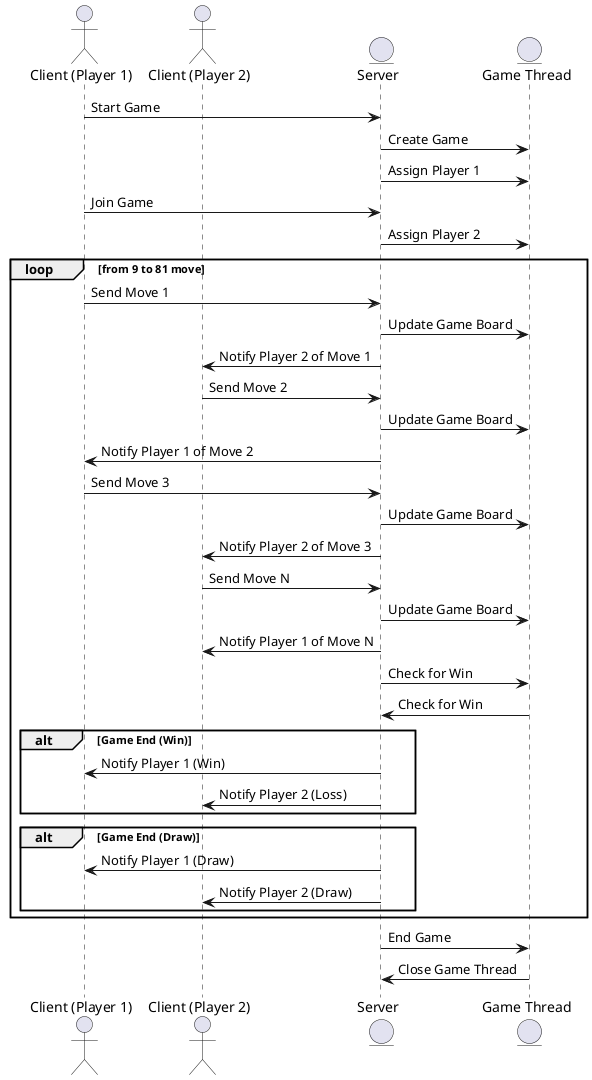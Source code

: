 @startuml
actor "Client (Player 1)" as Player1
actor "Client (Player 2)" as Player2
entity "Server" as Server
entity "Game Thread" as GameThread

Player1 -> Server: Start Game
Server -> GameThread: Create Game
Server -> GameThread: Assign Player 1

Player1 -> Server: Join Game
Server -> GameThread: Assign Player 2

loop from 9 to 81 move
    Player1 -> Server: Send Move 1
    Server -> GameThread: Update Game Board
    Server -> Player2: Notify Player 2 of Move 1

    Player2 -> Server: Send Move 2
    Server -> GameThread: Update Game Board
    Server -> Player1: Notify Player 1 of Move 2

    Player1 -> Server: Send Move 3
    Server -> GameThread: Update Game Board
    Server -> Player2: Notify Player 2 of Move 3

    Player2 -> Server: Send Move N
    Server -> GameThread: Update Game Board
    Server -> Player2: Notify Player 1 of Move N

    Server -> GameThread: Check for Win
    GameThread -> Server: Check for Win

    alt Game End (Win)
        Server -> Player1: Notify Player 1 (Win)
        Server -> Player2: Notify Player 2 (Loss)
    end

    alt Game End (Draw)
        Server -> Player1: Notify Player 1 (Draw)
        Server -> Player2: Notify Player 2 (Draw)
    end

end

Server -> GameThread: End Game
GameThread -> Server: Close Game Thread
@enduml
